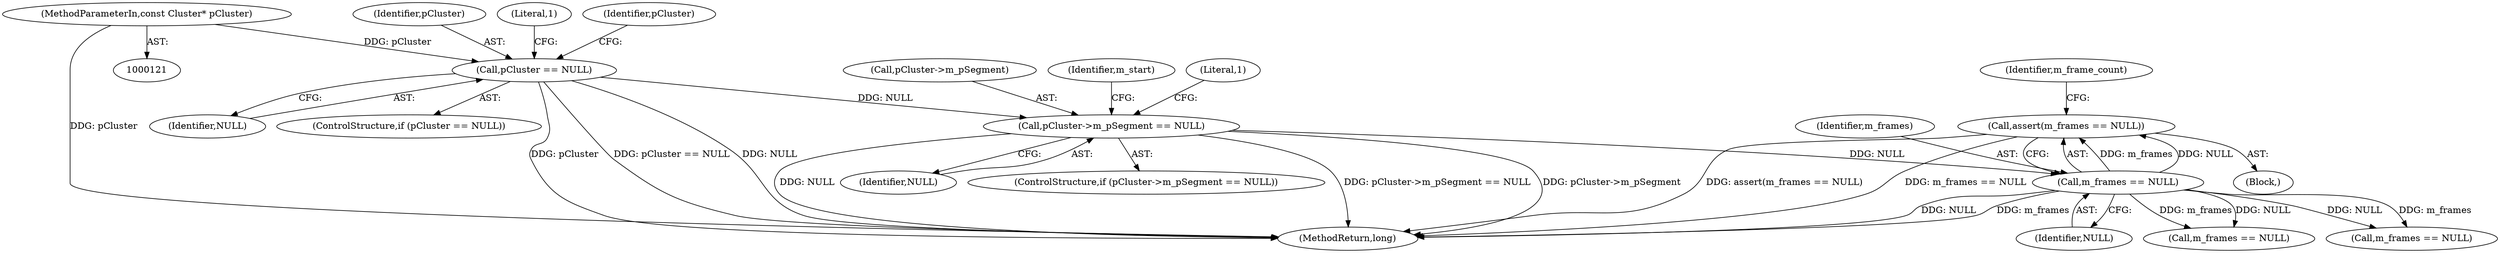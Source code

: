 digraph "0_Android_cc274e2abe8b2a6698a5c47d8aa4bb45f1f9538d_33@API" {
"1000152" [label="(Call,assert(m_frames == NULL))"];
"1000153" [label="(Call,m_frames == NULL)"];
"1000132" [label="(Call,pCluster->m_pSegment == NULL)"];
"1000125" [label="(Call,pCluster == NULL)"];
"1000122" [label="(MethodParameterIn,const Cluster* pCluster)"];
"1000133" [label="(Call,pCluster->m_pSegment)"];
"1000124" [label="(ControlStructure,if (pCluster == NULL))"];
"1000372" [label="(Call,m_frames == NULL)"];
"1000134" [label="(Identifier,pCluster)"];
"1000123" [label="(Block,)"];
"1001066" [label="(MethodReturn,long)"];
"1000152" [label="(Call,assert(m_frames == NULL))"];
"1000155" [label="(Identifier,NULL)"];
"1000125" [label="(Call,pCluster == NULL)"];
"1000292" [label="(Call,m_frames == NULL)"];
"1000142" [label="(Identifier,m_start)"];
"1000127" [label="(Identifier,NULL)"];
"1000126" [label="(Identifier,pCluster)"];
"1000130" [label="(Literal,1)"];
"1000139" [label="(Literal,1)"];
"1000158" [label="(Identifier,m_frame_count)"];
"1000153" [label="(Call,m_frames == NULL)"];
"1000132" [label="(Call,pCluster->m_pSegment == NULL)"];
"1000154" [label="(Identifier,m_frames)"];
"1000122" [label="(MethodParameterIn,const Cluster* pCluster)"];
"1000131" [label="(ControlStructure,if (pCluster->m_pSegment == NULL))"];
"1000136" [label="(Identifier,NULL)"];
"1000152" -> "1000123"  [label="AST: "];
"1000152" -> "1000153"  [label="CFG: "];
"1000153" -> "1000152"  [label="AST: "];
"1000158" -> "1000152"  [label="CFG: "];
"1000152" -> "1001066"  [label="DDG: assert(m_frames == NULL)"];
"1000152" -> "1001066"  [label="DDG: m_frames == NULL"];
"1000153" -> "1000152"  [label="DDG: m_frames"];
"1000153" -> "1000152"  [label="DDG: NULL"];
"1000153" -> "1000155"  [label="CFG: "];
"1000154" -> "1000153"  [label="AST: "];
"1000155" -> "1000153"  [label="AST: "];
"1000153" -> "1001066"  [label="DDG: NULL"];
"1000153" -> "1001066"  [label="DDG: m_frames"];
"1000132" -> "1000153"  [label="DDG: NULL"];
"1000153" -> "1000292"  [label="DDG: m_frames"];
"1000153" -> "1000292"  [label="DDG: NULL"];
"1000153" -> "1000372"  [label="DDG: m_frames"];
"1000153" -> "1000372"  [label="DDG: NULL"];
"1000132" -> "1000131"  [label="AST: "];
"1000132" -> "1000136"  [label="CFG: "];
"1000133" -> "1000132"  [label="AST: "];
"1000136" -> "1000132"  [label="AST: "];
"1000139" -> "1000132"  [label="CFG: "];
"1000142" -> "1000132"  [label="CFG: "];
"1000132" -> "1001066"  [label="DDG: pCluster->m_pSegment == NULL"];
"1000132" -> "1001066"  [label="DDG: pCluster->m_pSegment"];
"1000132" -> "1001066"  [label="DDG: NULL"];
"1000125" -> "1000132"  [label="DDG: NULL"];
"1000125" -> "1000124"  [label="AST: "];
"1000125" -> "1000127"  [label="CFG: "];
"1000126" -> "1000125"  [label="AST: "];
"1000127" -> "1000125"  [label="AST: "];
"1000130" -> "1000125"  [label="CFG: "];
"1000134" -> "1000125"  [label="CFG: "];
"1000125" -> "1001066"  [label="DDG: pCluster"];
"1000125" -> "1001066"  [label="DDG: pCluster == NULL"];
"1000125" -> "1001066"  [label="DDG: NULL"];
"1000122" -> "1000125"  [label="DDG: pCluster"];
"1000122" -> "1000121"  [label="AST: "];
"1000122" -> "1001066"  [label="DDG: pCluster"];
}
